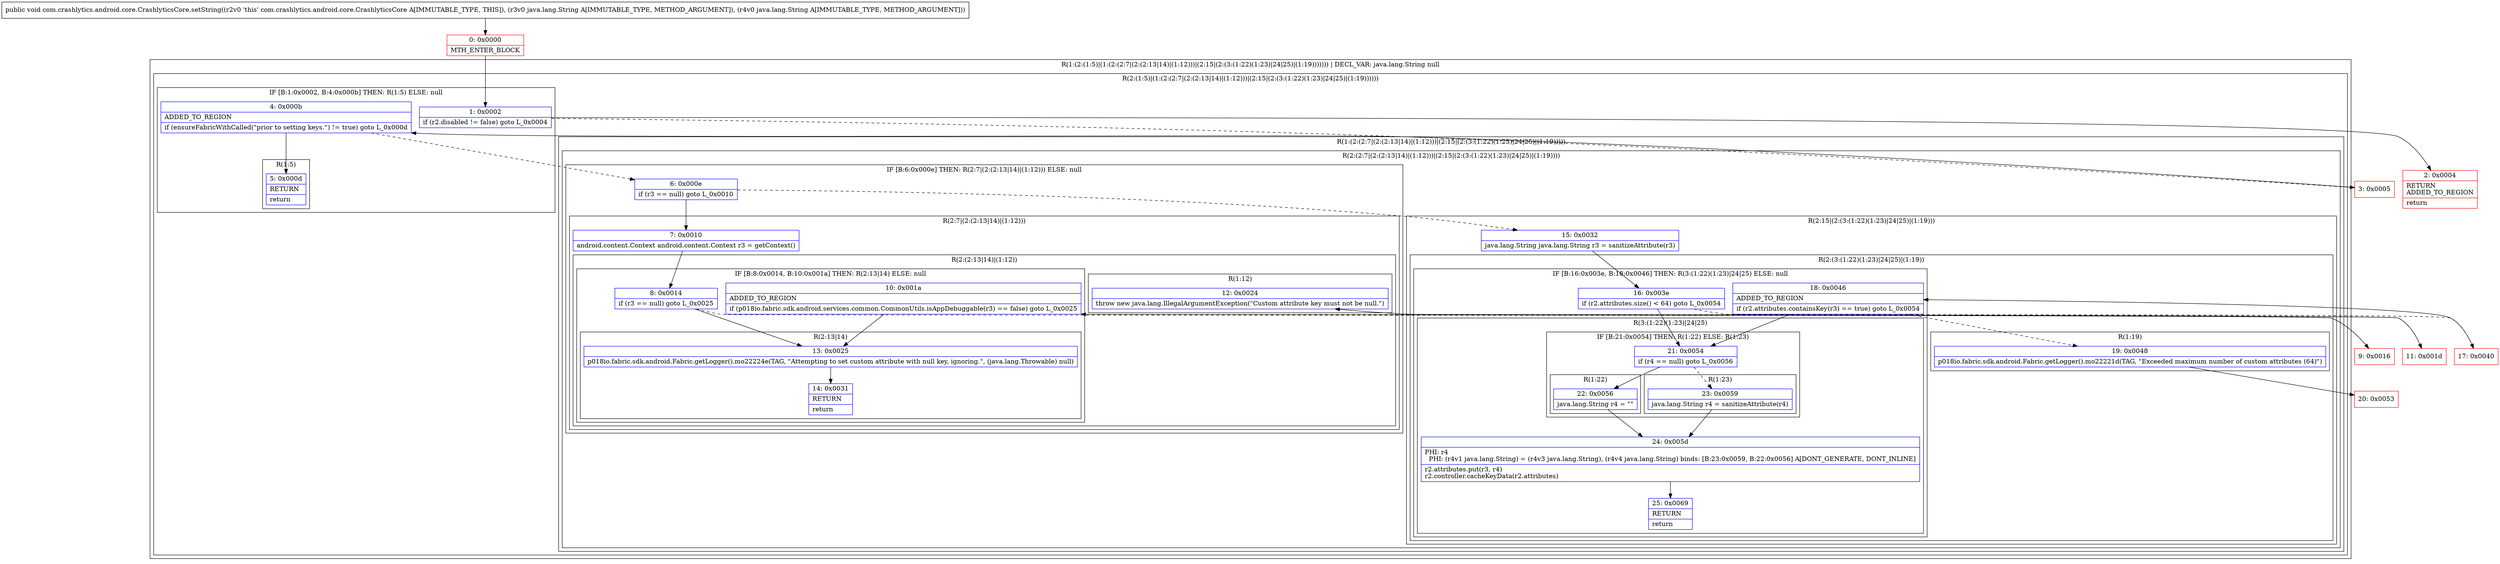 digraph "CFG forcom.crashlytics.android.core.CrashlyticsCore.setString(Ljava\/lang\/String;Ljava\/lang\/String;)V" {
subgraph cluster_Region_234473638 {
label = "R(1:(2:(1:5)|(1:(2:(2:7|(2:(2:13|14)|(1:12)))|(2:15|(2:(3:(1:22)(1:23)|24|25)|(1:19))))))) | DECL_VAR: java.lang.String null\l";
node [shape=record,color=blue];
subgraph cluster_Region_1837628584 {
label = "R(2:(1:5)|(1:(2:(2:7|(2:(2:13|14)|(1:12)))|(2:15|(2:(3:(1:22)(1:23)|24|25)|(1:19))))))";
node [shape=record,color=blue];
subgraph cluster_IfRegion_793687288 {
label = "IF [B:1:0x0002, B:4:0x000b] THEN: R(1:5) ELSE: null";
node [shape=record,color=blue];
Node_1 [shape=record,label="{1\:\ 0x0002|if (r2.disabled != false) goto L_0x0004\l}"];
Node_4 [shape=record,label="{4\:\ 0x000b|ADDED_TO_REGION\l|if (ensureFabricWithCalled(\"prior to setting keys.\") != true) goto L_0x000d\l}"];
subgraph cluster_Region_1633674454 {
label = "R(1:5)";
node [shape=record,color=blue];
Node_5 [shape=record,label="{5\:\ 0x000d|RETURN\l|return\l}"];
}
}
subgraph cluster_Region_572566691 {
label = "R(1:(2:(2:7|(2:(2:13|14)|(1:12)))|(2:15|(2:(3:(1:22)(1:23)|24|25)|(1:19)))))";
node [shape=record,color=blue];
subgraph cluster_Region_1888511731 {
label = "R(2:(2:7|(2:(2:13|14)|(1:12)))|(2:15|(2:(3:(1:22)(1:23)|24|25)|(1:19))))";
node [shape=record,color=blue];
subgraph cluster_IfRegion_715388269 {
label = "IF [B:6:0x000e] THEN: R(2:7|(2:(2:13|14)|(1:12))) ELSE: null";
node [shape=record,color=blue];
Node_6 [shape=record,label="{6\:\ 0x000e|if (r3 == null) goto L_0x0010\l}"];
subgraph cluster_Region_1370938737 {
label = "R(2:7|(2:(2:13|14)|(1:12)))";
node [shape=record,color=blue];
Node_7 [shape=record,label="{7\:\ 0x0010|android.content.Context android.content.Context r3 = getContext()\l}"];
subgraph cluster_Region_876924347 {
label = "R(2:(2:13|14)|(1:12))";
node [shape=record,color=blue];
subgraph cluster_IfRegion_1998056152 {
label = "IF [B:8:0x0014, B:10:0x001a] THEN: R(2:13|14) ELSE: null";
node [shape=record,color=blue];
Node_8 [shape=record,label="{8\:\ 0x0014|if (r3 == null) goto L_0x0025\l}"];
Node_10 [shape=record,label="{10\:\ 0x001a|ADDED_TO_REGION\l|if (p018io.fabric.sdk.android.services.common.CommonUtils.isAppDebuggable(r3) == false) goto L_0x0025\l}"];
subgraph cluster_Region_329660964 {
label = "R(2:13|14)";
node [shape=record,color=blue];
Node_13 [shape=record,label="{13\:\ 0x0025|p018io.fabric.sdk.android.Fabric.getLogger().mo22224e(TAG, \"Attempting to set custom attribute with null key, ignoring.\", (java.lang.Throwable) null)\l}"];
Node_14 [shape=record,label="{14\:\ 0x0031|RETURN\l|return\l}"];
}
}
subgraph cluster_Region_1626501469 {
label = "R(1:12)";
node [shape=record,color=blue];
Node_12 [shape=record,label="{12\:\ 0x0024|throw new java.lang.IllegalArgumentException(\"Custom attribute key must not be null.\")\l}"];
}
}
}
}
subgraph cluster_Region_471102973 {
label = "R(2:15|(2:(3:(1:22)(1:23)|24|25)|(1:19)))";
node [shape=record,color=blue];
Node_15 [shape=record,label="{15\:\ 0x0032|java.lang.String java.lang.String r3 = sanitizeAttribute(r3)\l}"];
subgraph cluster_Region_1431300275 {
label = "R(2:(3:(1:22)(1:23)|24|25)|(1:19))";
node [shape=record,color=blue];
subgraph cluster_IfRegion_1689221876 {
label = "IF [B:16:0x003e, B:18:0x0046] THEN: R(3:(1:22)(1:23)|24|25) ELSE: null";
node [shape=record,color=blue];
Node_16 [shape=record,label="{16\:\ 0x003e|if (r2.attributes.size() \< 64) goto L_0x0054\l}"];
Node_18 [shape=record,label="{18\:\ 0x0046|ADDED_TO_REGION\l|if (r2.attributes.containsKey(r3) == true) goto L_0x0054\l}"];
subgraph cluster_Region_303469093 {
label = "R(3:(1:22)(1:23)|24|25)";
node [shape=record,color=blue];
subgraph cluster_IfRegion_1198837428 {
label = "IF [B:21:0x0054] THEN: R(1:22) ELSE: R(1:23)";
node [shape=record,color=blue];
Node_21 [shape=record,label="{21\:\ 0x0054|if (r4 == null) goto L_0x0056\l}"];
subgraph cluster_Region_1313957525 {
label = "R(1:22)";
node [shape=record,color=blue];
Node_22 [shape=record,label="{22\:\ 0x0056|java.lang.String r4 = \"\"\l}"];
}
subgraph cluster_Region_1901416159 {
label = "R(1:23)";
node [shape=record,color=blue];
Node_23 [shape=record,label="{23\:\ 0x0059|java.lang.String r4 = sanitizeAttribute(r4)\l}"];
}
}
Node_24 [shape=record,label="{24\:\ 0x005d|PHI: r4 \l  PHI: (r4v1 java.lang.String) = (r4v3 java.lang.String), (r4v4 java.lang.String) binds: [B:23:0x0059, B:22:0x0056] A[DONT_GENERATE, DONT_INLINE]\l|r2.attributes.put(r3, r4)\lr2.controller.cacheKeyData(r2.attributes)\l}"];
Node_25 [shape=record,label="{25\:\ 0x0069|RETURN\l|return\l}"];
}
}
subgraph cluster_Region_1705098084 {
label = "R(1:19)";
node [shape=record,color=blue];
Node_19 [shape=record,label="{19\:\ 0x0048|p018io.fabric.sdk.android.Fabric.getLogger().mo22221d(TAG, \"Exceeded maximum number of custom attributes (64)\")\l}"];
}
}
}
}
}
}
}
Node_0 [shape=record,color=red,label="{0\:\ 0x0000|MTH_ENTER_BLOCK\l}"];
Node_2 [shape=record,color=red,label="{2\:\ 0x0004|RETURN\lADDED_TO_REGION\l|return\l}"];
Node_3 [shape=record,color=red,label="{3\:\ 0x0005}"];
Node_9 [shape=record,color=red,label="{9\:\ 0x0016}"];
Node_11 [shape=record,color=red,label="{11\:\ 0x001d}"];
Node_17 [shape=record,color=red,label="{17\:\ 0x0040}"];
Node_20 [shape=record,color=red,label="{20\:\ 0x0053}"];
MethodNode[shape=record,label="{public void com.crashlytics.android.core.CrashlyticsCore.setString((r2v0 'this' com.crashlytics.android.core.CrashlyticsCore A[IMMUTABLE_TYPE, THIS]), (r3v0 java.lang.String A[IMMUTABLE_TYPE, METHOD_ARGUMENT]), (r4v0 java.lang.String A[IMMUTABLE_TYPE, METHOD_ARGUMENT])) }"];
MethodNode -> Node_0;
Node_1 -> Node_2;
Node_1 -> Node_3[style=dashed];
Node_4 -> Node_5;
Node_4 -> Node_6[style=dashed];
Node_6 -> Node_7;
Node_6 -> Node_15[style=dashed];
Node_7 -> Node_8;
Node_8 -> Node_9[style=dashed];
Node_8 -> Node_13;
Node_10 -> Node_11[style=dashed];
Node_10 -> Node_13;
Node_13 -> Node_14;
Node_15 -> Node_16;
Node_16 -> Node_17[style=dashed];
Node_16 -> Node_21;
Node_18 -> Node_19[style=dashed];
Node_18 -> Node_21;
Node_21 -> Node_22;
Node_21 -> Node_23[style=dashed];
Node_22 -> Node_24;
Node_23 -> Node_24;
Node_24 -> Node_25;
Node_19 -> Node_20;
Node_0 -> Node_1;
Node_3 -> Node_4;
Node_9 -> Node_10;
Node_11 -> Node_12;
Node_17 -> Node_18;
}

